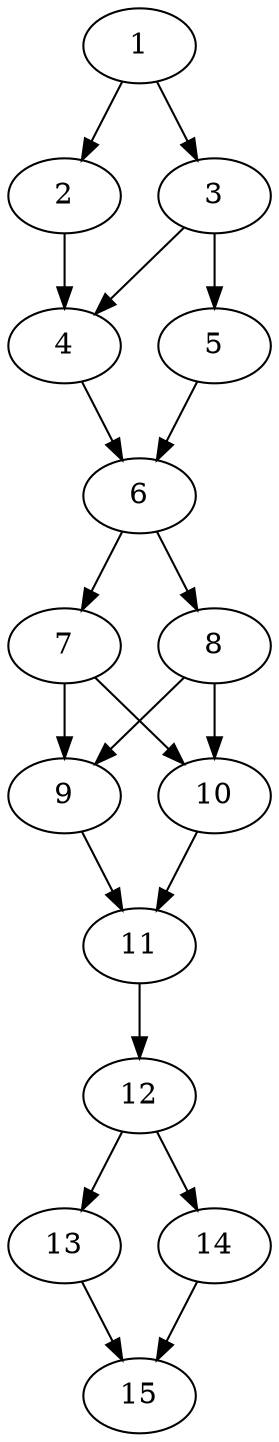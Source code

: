 // DAG automatically generated by daggen at Thu Oct  3 13:59:27 2019
// ./daggen --dot -n 15 --ccr 0.4 --fat 0.3 --regular 0.5 --density 0.9 --mindata 5242880 --maxdata 52428800 
digraph G {
  1 [size="93258240", alpha="0.08", expect_size="37303296"] 
  1 -> 2 [size ="37303296"]
  1 -> 3 [size ="37303296"]
  2 [size="98700800", alpha="0.05", expect_size="39480320"] 
  2 -> 4 [size ="39480320"]
  3 [size="75568640", alpha="0.04", expect_size="30227456"] 
  3 -> 4 [size ="30227456"]
  3 -> 5 [size ="30227456"]
  4 [size="59653120", alpha="0.07", expect_size="23861248"] 
  4 -> 6 [size ="23861248"]
  5 [size="28067840", alpha="0.05", expect_size="11227136"] 
  5 -> 6 [size ="11227136"]
  6 [size="70402560", alpha="0.00", expect_size="28161024"] 
  6 -> 7 [size ="28161024"]
  6 -> 8 [size ="28161024"]
  7 [size="120299520", alpha="0.09", expect_size="48119808"] 
  7 -> 9 [size ="48119808"]
  7 -> 10 [size ="48119808"]
  8 [size="23887360", alpha="0.19", expect_size="9554944"] 
  8 -> 9 [size ="9554944"]
  8 -> 10 [size ="9554944"]
  9 [size="28495360", alpha="0.12", expect_size="11398144"] 
  9 -> 11 [size ="11398144"]
  10 [size="58936320", alpha="0.04", expect_size="23574528"] 
  10 -> 11 [size ="23574528"]
  11 [size="122196480", alpha="0.06", expect_size="48878592"] 
  11 -> 12 [size ="48878592"]
  12 [size="50775040", alpha="0.02", expect_size="20310016"] 
  12 -> 13 [size ="20310016"]
  12 -> 14 [size ="20310016"]
  13 [size="82567680", alpha="0.14", expect_size="33027072"] 
  13 -> 15 [size ="33027072"]
  14 [size="107745280", alpha="0.16", expect_size="43098112"] 
  14 -> 15 [size ="43098112"]
  15 [size="33676800", alpha="0.09", expect_size="13470720"] 
}
